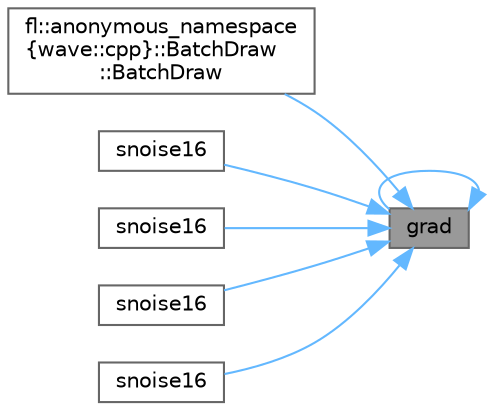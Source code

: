 digraph "grad"
{
 // INTERACTIVE_SVG=YES
 // LATEX_PDF_SIZE
  bgcolor="transparent";
  edge [fontname=Helvetica,fontsize=10,labelfontname=Helvetica,labelfontsize=10];
  node [fontname=Helvetica,fontsize=10,shape=box,height=0.2,width=0.4];
  rankdir="RL";
  Node1 [id="Node000001",label="grad",height=0.2,width=0.4,color="gray40", fillcolor="grey60", style="filled", fontcolor="black",tooltip=" "];
  Node1 -> Node2 [id="edge1_Node000001_Node000002",dir="back",color="steelblue1",style="solid",tooltip=" "];
  Node2 [id="Node000002",label="fl::anonymous_namespace\l\{wave::cpp\}::BatchDraw\l::BatchDraw",height=0.2,width=0.4,color="grey40", fillcolor="white", style="filled",URL="$db/df1/structfl_1_1anonymous__namespace_02wave_8cpp_03_1_1_batch_draw_a25bbf45bf8a9526b3eba42def0131cd8.html#a25bbf45bf8a9526b3eba42def0131cd8",tooltip=" "];
  Node1 -> Node1 [id="edge2_Node000001_Node000001",dir="back",color="steelblue1",style="solid",tooltip=" "];
  Node1 -> Node3 [id="edge3_Node000001_Node000003",dir="back",color="steelblue1",style="solid",tooltip=" "];
  Node3 [id="Node000003",label="snoise16",height=0.2,width=0.4,color="grey40", fillcolor="white", style="filled",URL="$d8/d5c/group___noise_ga48f4d856c46824dd30ffb245d131624e.html#ga48f4d856c46824dd30ffb245d131624e",tooltip="32 bit, fixed point implementation of simplex noise functions."];
  Node1 -> Node4 [id="edge4_Node000001_Node000004",dir="back",color="steelblue1",style="solid",tooltip=" "];
  Node4 [id="Node000004",label="snoise16",height=0.2,width=0.4,color="grey40", fillcolor="white", style="filled",URL="$d8/d5c/group___noise_ga3217c7a96ad97882771b953a144db23e.html#ga3217c7a96ad97882771b953a144db23e",tooltip=" "];
  Node1 -> Node5 [id="edge5_Node000001_Node000005",dir="back",color="steelblue1",style="solid",tooltip=" "];
  Node5 [id="Node000005",label="snoise16",height=0.2,width=0.4,color="grey40", fillcolor="white", style="filled",URL="$d8/d5c/group___noise_ga48fc9ad0a977771f165d6d90ed1fd42c.html#ga48fc9ad0a977771f165d6d90ed1fd42c",tooltip=" "];
  Node1 -> Node6 [id="edge6_Node000001_Node000006",dir="back",color="steelblue1",style="solid",tooltip=" "];
  Node6 [id="Node000006",label="snoise16",height=0.2,width=0.4,color="grey40", fillcolor="white", style="filled",URL="$d8/d5c/group___noise_ga8339e6f3f6831e2a6a33a77554b6600a.html#ga8339e6f3f6831e2a6a33a77554b6600a",tooltip=" "];
}
